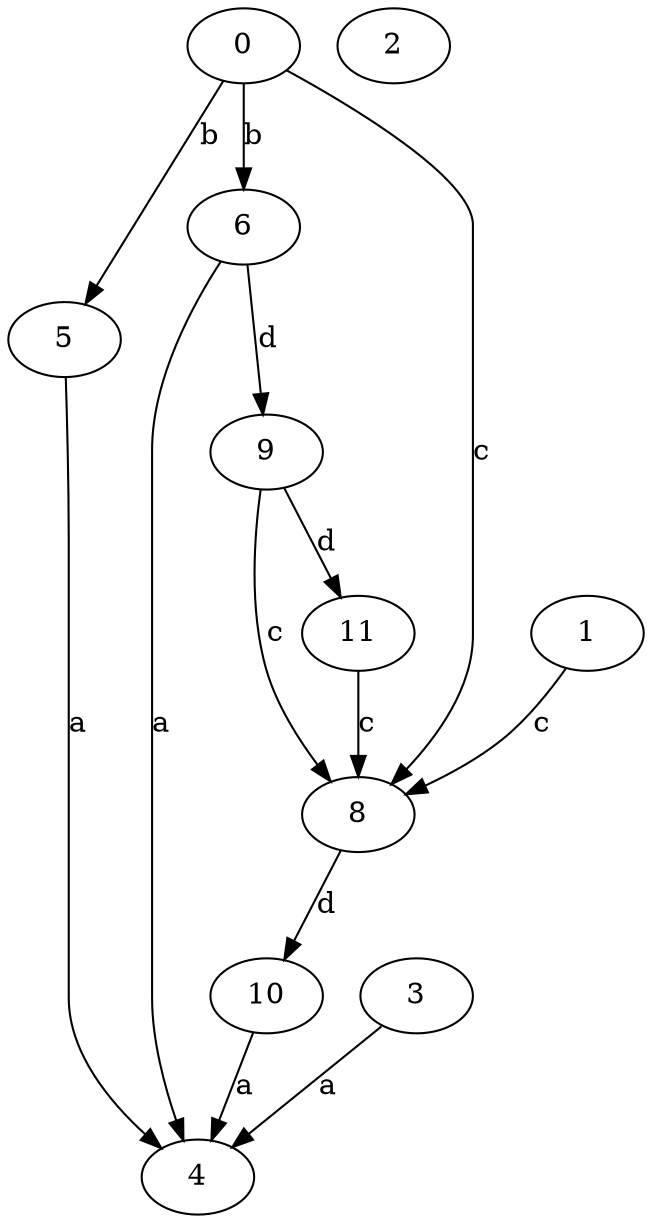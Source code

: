 strict digraph  {
4;
0;
1;
2;
5;
6;
8;
3;
9;
10;
11;
0 -> 5  [label=b];
0 -> 6  [label=b];
0 -> 8  [label=c];
1 -> 8  [label=c];
5 -> 4  [label=a];
6 -> 4  [label=a];
6 -> 9  [label=d];
8 -> 10  [label=d];
3 -> 4  [label=a];
9 -> 8  [label=c];
9 -> 11  [label=d];
10 -> 4  [label=a];
11 -> 8  [label=c];
}
